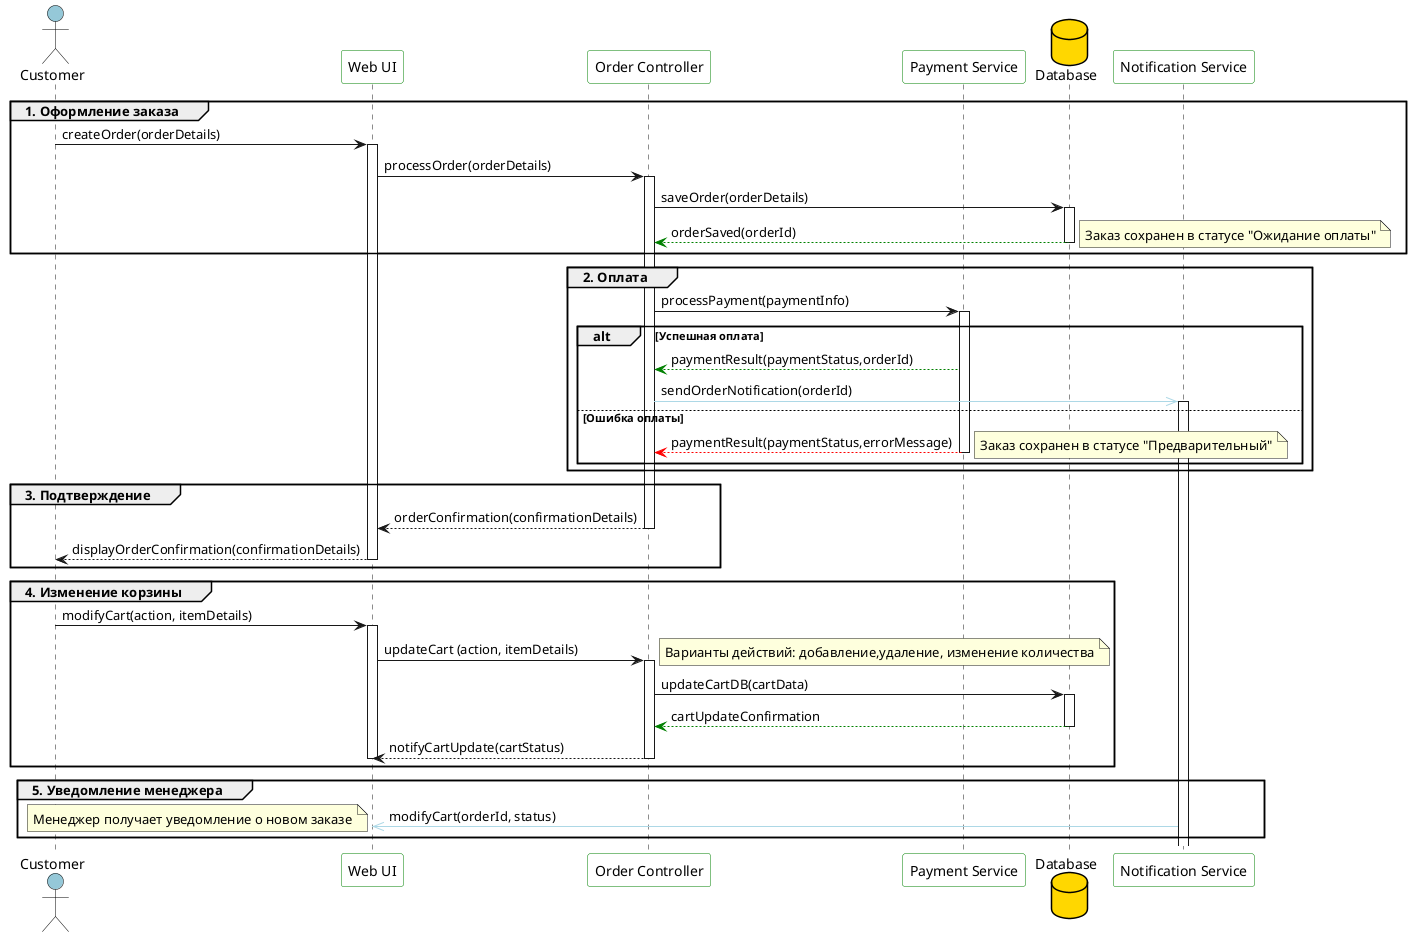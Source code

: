 @startuml  
skinparam actor {
BackgroundColor #95C8D8
BorderColor Black 
}
skinparam participant {
BackgroundColor #FFF
BorderColor Green
}
skinparam database {
BackgroundColor #FFD700
BorderColor Black
}
skinparam sequenceMessageAlign left

actor Customer as CU
participant "Web UI" as WU
participant "Order Controller" as OC
participant "Payment Service" as PS
database Database as DB
participant "Notification Service" as NS


group 1. Оформление заказа  
    CU -> WU : createOrder(orderDetails)
    activate WU  
    WU -> OC : processOrder(orderDetails)  
    activate OC  
    OC -> DB : saveOrder(orderDetails)
    activate DB 
    DB -[#green]-> OC : orderSaved(orderId) 
    note right
    Заказ сохранен в статусе "Ожидание оплаты"
    end note
    deactivate DB

end
group 2. Оплата 
    OC -> PS : processPayment(paymentInfo)
    activate PS 
    alt Успешная оплата
        PS -[#green]-> OC : paymentResult(paymentStatus,orderId)
        OC [#lightblue]->> NS : sendOrderNotification(orderId)
        activate NS
    else Ошибка оплаты
        PS -[#red]-> OC : paymentResult(paymentStatus,errorMessage)
        note right
        Заказ сохранен в статусе "Предварительный"
        end note
        deactivate PS
    end
end
group 3. Подтверждение 
    OC --> WU : orderConfirmation(confirmationDetails)
    deactivate OC 

    
    WU --> CU : displayOrderConfirmation(confirmationDetails)  
    deactivate WU 
end

group 4. Изменение корзины 
    CU -> WU : modifyCart(action, itemDetails)
    activate WU  
    WU -> OC : updateCart (action, itemDetails)
    note right
    Варианты действий: добавление,удаление, изменение количества
    end note
    activate OC  
    OC -> DB : updateCartDB(cartData)
    activate DB 
    DB -[#green]-> OC : cartUpdateConfirmation
    deactivate DB
    OC --> WU : notifyCartUpdate(cartStatus)

    deactivate OC
    deactivate WU 
end


group 5. Уведомление менеджера 
    NS [#lightblue]->> WU : modifyCart(orderId, status)
    note left
    Менеджер получает уведомление о новом заказе
    end note

end
@enduml 
